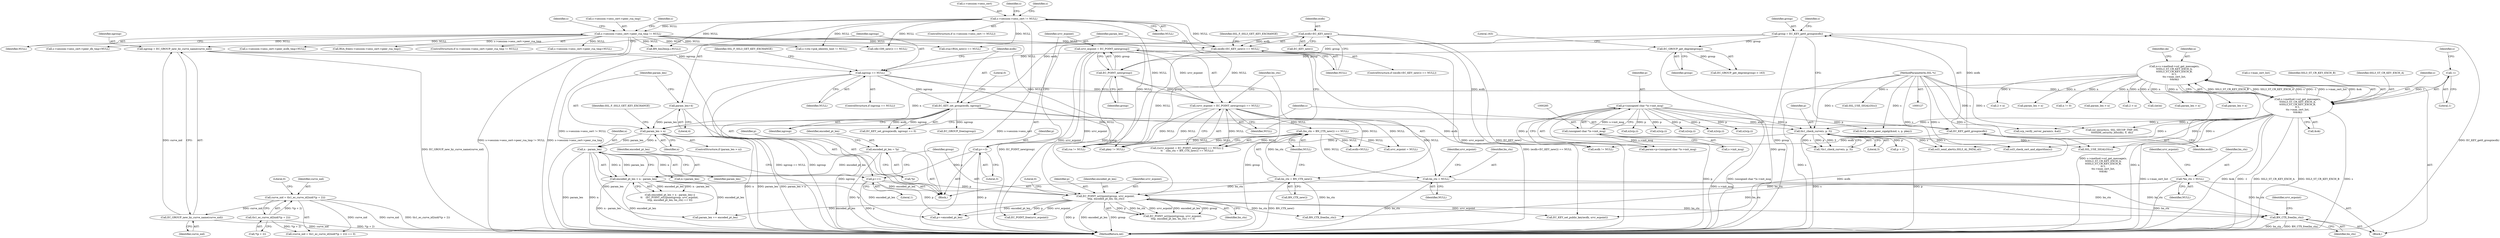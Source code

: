 digraph "0_openssl_ce325c60c74b0fa784f5872404b722e120e5cab0_0@API" {
"1001774" [label="(Call,BN_CTX_free(bn_ctx))"];
"1001344" [label="(Call,EC_POINT_oct2point(group, srvr_ecpoint, \n\t\t\tp, encoded_pt_len, bn_ctx))"];
"1001316" [label="(Call,EC_POINT_new(group))"];
"1001282" [label="(Call,group = EC_KEY_get0_group(ecdh))"];
"1001284" [label="(Call,EC_KEY_get0_group(ecdh))"];
"1001271" [label="(Call,EC_KEY_set_group(ecdh, ngroup))"];
"1001206" [label="(Call,ecdh=EC_KEY_new())"];
"1001261" [label="(Call,ngroup == NULL)"];
"1001256" [label="(Call,ngroup = EC_GROUP_new_by_curve_name(curve_nid))"];
"1001258" [label="(Call,EC_GROUP_new_by_curve_name(curve_nid))"];
"1001240" [label="(Call,curve_nid = tls1_ec_curve_id2nid(*(p + 2)))"];
"1001242" [label="(Call,tls1_ec_curve_id2nid(*(p + 2)))"];
"1001205" [label="(Call,(ecdh=EC_KEY_new()) == NULL)"];
"1000290" [label="(Call,s->session->sess_cert != NULL)"];
"1000299" [label="(Call,s->session->sess_cert->peer_rsa_tmp != NULL)"];
"1001297" [label="(Call,EC_GROUP_get_degree(group))"];
"1001314" [label="(Call,srvr_ecpoint = EC_POINT_new(group))"];
"1001333" [label="(Call,p+=1)"];
"1001308" [label="(Call,p+=3)"];
"1001229" [label="(Call,tls1_check_curve(s, p, 3))"];
"1000184" [label="(Call,s->method->ssl_get_message(s,\n\t\tSSL3_ST_CR_KEY_EXCH_A,\n\t\tSSL3_ST_CR_KEY_EXCH_B,\n\t\t-1,\n\t\ts->max_cert_list,\n\t\t&ok))"];
"1000128" [label="(MethodParameterIn,SSL *s)"];
"1000188" [label="(Call,-1)"];
"1000282" [label="(Call,p=(unsigned char *)s->init_msg)"];
"1000284" [label="(Call,(unsigned char *)s->init_msg)"];
"1001338" [label="(Call,encoded_pt_len > n - param_len)"];
"1001329" [label="(Call,encoded_pt_len = *p)"];
"1001340" [label="(Call,n - param_len)"];
"1001219" [label="(Call,param_len > n)"];
"1001215" [label="(Call,param_len=4)"];
"1000182" [label="(Call,n=s->method->ssl_get_message(s,\n\t\tSSL3_ST_CR_KEY_EXCH_A,\n\t\tSSL3_ST_CR_KEY_EXCH_B,\n\t\t-1,\n\t\ts->max_cert_list,\n\t\t&ok))"];
"1001320" [label="(Call,bn_ctx = BN_CTX_new())"];
"1000164" [label="(Call,*bn_ctx = NULL)"];
"1001422" [label="(Call,bn_ctx = NULL)"];
"1001313" [label="(Call,(srvr_ecpoint = EC_POINT_new(group)) == NULL)"];
"1001319" [label="(Call,(bn_ctx = BN_CTX_new()) == NULL)"];
"1001115" [label="(Call,ssl_security(s, SSL_SECOP_TMP_DH,\n\t\t\t\t\t\tDH_security_bits(dh), 0, dh))"];
"1001285" [label="(Identifier,ecdh)"];
"1001262" [label="(Identifier,ngroup)"];
"1000189" [label="(Literal,1)"];
"1001215" [label="(Call,param_len=4)"];
"1001309" [label="(Identifier,p)"];
"1000298" [label="(ControlStructure,if (s->session->sess_cert->peer_rsa_tmp != NULL))"];
"1001232" [label="(Literal,3)"];
"1001284" [label="(Call,EC_KEY_get0_group(ecdh))"];
"1000290" [label="(Call,s->session->sess_cert != NULL)"];
"1001247" [label="(Literal,0)"];
"1001776" [label="(Call,EC_POINT_free(srvr_ecpoint))"];
"1001292" [label="(Identifier,s)"];
"1001270" [label="(Call,EC_KEY_set_group(ecdh, ngroup) == 0)"];
"1000821" [label="(Call,n2s(p,i))"];
"1000169" [label="(Identifier,srvr_ecpoint)"];
"1001312" [label="(Call,((srvr_ecpoint = EC_POINT_new(group)) == NULL) ||\n\t\t    ((bn_ctx = BN_CTX_new()) == NULL))"];
"1001315" [label="(Identifier,srvr_ecpoint)"];
"1001775" [label="(Identifier,bn_ctx)"];
"1000296" [label="(Identifier,NULL)"];
"1001244" [label="(Call,p + 2)"];
"1001217" [label="(Literal,4)"];
"1000307" [label="(Identifier,NULL)"];
"1000313" [label="(Identifier,s)"];
"1000164" [label="(Call,*bn_ctx = NULL)"];
"1000186" [label="(Identifier,SSL3_ST_CR_KEY_EXCH_A)"];
"1001337" [label="(Call,(encoded_pt_len > n - param_len) ||\n\t\t    (EC_POINT_oct2point(group, srvr_ecpoint, \n\t\t\tp, encoded_pt_len, bn_ctx) == 0))"];
"1001350" [label="(Literal,0)"];
"1001257" [label="(Identifier,ngroup)"];
"1000300" [label="(Call,s->session->sess_cert->peer_rsa_tmp)"];
"1000182" [label="(Call,n=s->method->ssl_get_message(s,\n\t\tSSL3_ST_CR_KEY_EXCH_A,\n\t\tSSL3_ST_CR_KEY_EXCH_B,\n\t\t-1,\n\t\ts->max_cert_list,\n\t\t&ok))"];
"1001345" [label="(Identifier,group)"];
"1001314" [label="(Call,srvr_ecpoint = EC_POINT_new(group))"];
"1001319" [label="(Call,(bn_ctx = BN_CTX_new()) == NULL)"];
"1001423" [label="(Identifier,bn_ctx)"];
"1001282" [label="(Call,group = EC_KEY_get0_group(ecdh))"];
"1001274" [label="(Literal,0)"];
"1001218" [label="(ControlStructure,if (param_len > n))"];
"1001347" [label="(Identifier,p)"];
"1001331" [label="(Call,*p)"];
"1000282" [label="(Call,p=(unsigned char *)s->init_msg)"];
"1000129" [label="(Block,)"];
"1001207" [label="(Identifier,ecdh)"];
"1001362" [label="(Call,p+=encoded_pt_len)"];
"1001777" [label="(Identifier,srvr_ecpoint)"];
"1000291" [label="(Call,s->session->sess_cert)"];
"1000330" [label="(Identifier,s)"];
"1001205" [label="(Call,(ecdh=EC_KEY_new()) == NULL)"];
"1001349" [label="(Identifier,bn_ctx)"];
"1001505" [label="(Call,n2s(p,i))"];
"1001256" [label="(Call,ngroup = EC_GROUP_new_by_curve_name(curve_nid))"];
"1001321" [label="(Identifier,bn_ctx)"];
"1001258" [label="(Call,EC_GROUP_new_by_curve_name(curve_nid))"];
"1001426" [label="(Identifier,srvr_ecpoint)"];
"1001405" [label="(Call,EC_KEY_set_public_key(ecdh, srvr_ecpoint))"];
"1001220" [label="(Identifier,param_len)"];
"1001422" [label="(Call,bn_ctx = NULL)"];
"1001540" [label="(Call,SSL_USE_SIGALGS(s))"];
"1001313" [label="(Call,(srvr_ecpoint = EC_POINT_new(group)) == NULL)"];
"1001356" [label="(Call,param_len += encoded_pt_len)"];
"1001344" [label="(Call,EC_POINT_oct2point(group, srvr_ecpoint, \n\t\t\tp, encoded_pt_len, bn_ctx))"];
"1001260" [label="(ControlStructure,if (ngroup == NULL))"];
"1001333" [label="(Call,p+=1)"];
"1001790" [label="(MethodReturn,int)"];
"1001297" [label="(Call,EC_GROUP_get_degree(group))"];
"1001206" [label="(Call,ecdh=EC_KEY_new())"];
"1001272" [label="(Identifier,ecdh)"];
"1000955" [label="(Call,(dh=DH_new()) == NULL)"];
"1000422" [label="(Call,n2s(p,i))"];
"1001739" [label="(Call,n != 0)"];
"1000286" [label="(Call,s->init_msg)"];
"1001342" [label="(Identifier,param_len)"];
"1000414" [label="(Call,param_len > n)"];
"1000185" [label="(Identifier,s)"];
"1000280" [label="(Call,param=p=(unsigned char *)s->init_msg)"];
"1001266" [label="(Identifier,SSL_F_SSL3_GET_KEY_EXCHANGE)"];
"1000166" [label="(Identifier,NULL)"];
"1001231" [label="(Identifier,p)"];
"1001208" [label="(Call,EC_KEY_new())"];
"1000191" [label="(Identifier,s)"];
"1001308" [label="(Call,p+=3)"];
"1001452" [label="(Call,2 > n)"];
"1001243" [label="(Call,*(p + 2))"];
"1001359" [label="(Call,n-=param_len)"];
"1001348" [label="(Identifier,encoded_pt_len)"];
"1001212" [label="(Identifier,SSL_F_SSL3_GET_KEY_EXCHANGE)"];
"1001417" [label="(Call,ecdh=NULL)"];
"1001427" [label="(Call,srvr_ecpoint = NULL)"];
"1001310" [label="(Literal,3)"];
"1000383" [label="(Identifier,s)"];
"1001239" [label="(Call,(curve_nid = tls1_ec_curve_id2nid(*(p + 2))) == 0)"];
"1000552" [label="(Call,BN_bin2bn(p,i,NULL))"];
"1000317" [label="(Call,s->session->sess_cert->peer_rsa_tmp=NULL)"];
"1001259" [label="(Identifier,curve_nid)"];
"1000466" [label="(Call,s->ctx->psk_identity_hint != NULL)"];
"1001229" [label="(Call,tls1_check_curve(s, p, 3))"];
"1001755" [label="(Call,ssl3_send_alert(s,SSL3_AL_FATAL,al))"];
"1000190" [label="(Call,s->max_cert_list)"];
"1001273" [label="(Identifier,ngroup)"];
"1001339" [label="(Identifier,encoded_pt_len)"];
"1000187" [label="(Identifier,SSL3_ST_CR_KEY_EXCH_B)"];
"1001462" [label="(Call,tls12_check_peer_sigalg(&md, s, p, pkey))"];
"1001340" [label="(Call,n - param_len)"];
"1001334" [label="(Identifier,p)"];
"1000188" [label="(Call,-1)"];
"1000283" [label="(Identifier,p)"];
"1000183" [label="(Identifier,n)"];
"1001209" [label="(Identifier,NULL)"];
"1001732" [label="(Call,ssl3_check_cert_and_algorithm(s))"];
"1001242" [label="(Call,tls1_ec_curve_id2nid(*(p + 2)))"];
"1000289" [label="(ControlStructure,if (s->session->sess_cert != NULL))"];
"1001299" [label="(Literal,163)"];
"1000728" [label="(Call,srp_verify_server_param(s, &al))"];
"1001338" [label="(Call,encoded_pt_len > n - param_len)"];
"1000199" [label="(Call,(int)n)"];
"1001763" [label="(Call,rsa != NULL)"];
"1001201" [label="(Block,)"];
"1001298" [label="(Identifier,group)"];
"1001335" [label="(Literal,1)"];
"1001317" [label="(Identifier,group)"];
"1001420" [label="(Call,BN_CTX_free(bn_ctx))"];
"1000519" [label="(Call,param_len > n)"];
"1001271" [label="(Call,EC_KEY_set_group(ecdh, ngroup))"];
"1001261" [label="(Call,ngroup == NULL)"];
"1000343" [label="(Call,s->session->sess_cert->peer_dh_tmp=NULL)"];
"1001346" [label="(Identifier,srvr_ecpoint)"];
"1001224" [label="(Identifier,SSL_F_SSL3_GET_KEY_EXCHANGE)"];
"1000184" [label="(Call,s->method->ssl_get_message(s,\n\t\tSSL3_ST_CR_KEY_EXCH_A,\n\t\tSSL3_ST_CR_KEY_EXCH_B,\n\t\t-1,\n\t\ts->max_cert_list,\n\t\t&ok))"];
"1000284" [label="(Call,(unsigned char *)s->init_msg)"];
"1001779" [label="(Call,ecdh != NULL)"];
"1000527" [label="(Call,n2s(p,i))"];
"1001322" [label="(Call,BN_CTX_new())"];
"1000128" [label="(MethodParameterIn,SSL *s)"];
"1001221" [label="(Identifier,n)"];
"1001204" [label="(ControlStructure,if ((ecdh=EC_KEY_new()) == NULL))"];
"1001230" [label="(Identifier,s)"];
"1001320" [label="(Call,bn_ctx = BN_CTX_new())"];
"1001447" [label="(Call,SSL_USE_SIGALGS(s))"];
"1001442" [label="(Call,pkey != NULL)"];
"1001219" [label="(Call,param_len > n)"];
"1001329" [label="(Call,encoded_pt_len = *p)"];
"1000369" [label="(Call,s->session->sess_cert->peer_ecdh_tmp=NULL)"];
"1001316" [label="(Call,EC_POINT_new(group))"];
"1001323" [label="(Identifier,NULL)"];
"1001216" [label="(Identifier,param_len)"];
"1000813" [label="(Call,param_len > n)"];
"1001497" [label="(Call,2 > n)"];
"1000977" [label="(Call,n2s(p,i))"];
"1000969" [label="(Call,param_len > n)"];
"1001263" [label="(Identifier,NULL)"];
"1001241" [label="(Identifier,curve_nid)"];
"1001228" [label="(Call,!tls1_check_curve(s, p, 3))"];
"1001774" [label="(Call,BN_CTX_free(bn_ctx))"];
"1001341" [label="(Identifier,n)"];
"1001283" [label="(Identifier,group)"];
"1000799" [label="(Call,(rsa=RSA_new()) == NULL)"];
"1000303" [label="(Identifier,s)"];
"1000197" [label="(Identifier,ok)"];
"1001318" [label="(Identifier,NULL)"];
"1001296" [label="(Call,EC_GROUP_get_degree(group) > 163)"];
"1000299" [label="(Call,s->session->sess_cert->peer_rsa_tmp != NULL)"];
"1001424" [label="(Identifier,NULL)"];
"1001280" [label="(Call,EC_GROUP_free(ngroup))"];
"1001330" [label="(Identifier,encoded_pt_len)"];
"1000165" [label="(Identifier,bn_ctx)"];
"1000309" [label="(Call,RSA_free(s->session->sess_cert->peer_rsa_tmp))"];
"1001343" [label="(Call,EC_POINT_oct2point(group, srvr_ecpoint, \n\t\t\tp, encoded_pt_len, bn_ctx) == 0)"];
"1001240" [label="(Call,curve_nid = tls1_ec_curve_id2nid(*(p + 2)))"];
"1000193" [label="(Call,&ok)"];
"1001774" -> "1000129"  [label="AST: "];
"1001774" -> "1001775"  [label="CFG: "];
"1001775" -> "1001774"  [label="AST: "];
"1001777" -> "1001774"  [label="CFG: "];
"1001774" -> "1001790"  [label="DDG: BN_CTX_free(bn_ctx)"];
"1001774" -> "1001790"  [label="DDG: bn_ctx"];
"1001344" -> "1001774"  [label="DDG: bn_ctx"];
"1001320" -> "1001774"  [label="DDG: bn_ctx"];
"1001422" -> "1001774"  [label="DDG: bn_ctx"];
"1000164" -> "1001774"  [label="DDG: bn_ctx"];
"1001344" -> "1001343"  [label="AST: "];
"1001344" -> "1001349"  [label="CFG: "];
"1001345" -> "1001344"  [label="AST: "];
"1001346" -> "1001344"  [label="AST: "];
"1001347" -> "1001344"  [label="AST: "];
"1001348" -> "1001344"  [label="AST: "];
"1001349" -> "1001344"  [label="AST: "];
"1001350" -> "1001344"  [label="CFG: "];
"1001344" -> "1001790"  [label="DDG: p"];
"1001344" -> "1001790"  [label="DDG: encoded_pt_len"];
"1001344" -> "1001790"  [label="DDG: group"];
"1001344" -> "1001343"  [label="DDG: p"];
"1001344" -> "1001343"  [label="DDG: bn_ctx"];
"1001344" -> "1001343"  [label="DDG: srvr_ecpoint"];
"1001344" -> "1001343"  [label="DDG: encoded_pt_len"];
"1001344" -> "1001343"  [label="DDG: group"];
"1001316" -> "1001344"  [label="DDG: group"];
"1001314" -> "1001344"  [label="DDG: srvr_ecpoint"];
"1001333" -> "1001344"  [label="DDG: p"];
"1001338" -> "1001344"  [label="DDG: encoded_pt_len"];
"1001320" -> "1001344"  [label="DDG: bn_ctx"];
"1000164" -> "1001344"  [label="DDG: bn_ctx"];
"1001344" -> "1001356"  [label="DDG: encoded_pt_len"];
"1001344" -> "1001362"  [label="DDG: encoded_pt_len"];
"1001344" -> "1001362"  [label="DDG: p"];
"1001344" -> "1001405"  [label="DDG: srvr_ecpoint"];
"1001344" -> "1001420"  [label="DDG: bn_ctx"];
"1001344" -> "1001776"  [label="DDG: srvr_ecpoint"];
"1001316" -> "1001314"  [label="AST: "];
"1001316" -> "1001317"  [label="CFG: "];
"1001317" -> "1001316"  [label="AST: "];
"1001314" -> "1001316"  [label="CFG: "];
"1001316" -> "1001790"  [label="DDG: group"];
"1001316" -> "1001313"  [label="DDG: group"];
"1001316" -> "1001314"  [label="DDG: group"];
"1001282" -> "1001316"  [label="DDG: group"];
"1001297" -> "1001316"  [label="DDG: group"];
"1001282" -> "1001201"  [label="AST: "];
"1001282" -> "1001284"  [label="CFG: "];
"1001283" -> "1001282"  [label="AST: "];
"1001284" -> "1001282"  [label="AST: "];
"1001292" -> "1001282"  [label="CFG: "];
"1001282" -> "1001790"  [label="DDG: group"];
"1001282" -> "1001790"  [label="DDG: EC_KEY_get0_group(ecdh)"];
"1001284" -> "1001282"  [label="DDG: ecdh"];
"1001282" -> "1001297"  [label="DDG: group"];
"1001284" -> "1001285"  [label="CFG: "];
"1001285" -> "1001284"  [label="AST: "];
"1001271" -> "1001284"  [label="DDG: ecdh"];
"1001284" -> "1001405"  [label="DDG: ecdh"];
"1001284" -> "1001779"  [label="DDG: ecdh"];
"1001271" -> "1001270"  [label="AST: "];
"1001271" -> "1001273"  [label="CFG: "];
"1001272" -> "1001271"  [label="AST: "];
"1001273" -> "1001271"  [label="AST: "];
"1001274" -> "1001271"  [label="CFG: "];
"1001271" -> "1001790"  [label="DDG: ngroup"];
"1001271" -> "1001270"  [label="DDG: ecdh"];
"1001271" -> "1001270"  [label="DDG: ngroup"];
"1001206" -> "1001271"  [label="DDG: ecdh"];
"1001261" -> "1001271"  [label="DDG: ngroup"];
"1001271" -> "1001280"  [label="DDG: ngroup"];
"1001271" -> "1001779"  [label="DDG: ecdh"];
"1001206" -> "1001205"  [label="AST: "];
"1001206" -> "1001208"  [label="CFG: "];
"1001207" -> "1001206"  [label="AST: "];
"1001208" -> "1001206"  [label="AST: "];
"1001209" -> "1001206"  [label="CFG: "];
"1001206" -> "1001790"  [label="DDG: EC_KEY_new()"];
"1001206" -> "1001205"  [label="DDG: ecdh"];
"1001206" -> "1001779"  [label="DDG: ecdh"];
"1001261" -> "1001260"  [label="AST: "];
"1001261" -> "1001263"  [label="CFG: "];
"1001262" -> "1001261"  [label="AST: "];
"1001263" -> "1001261"  [label="AST: "];
"1001266" -> "1001261"  [label="CFG: "];
"1001272" -> "1001261"  [label="CFG: "];
"1001261" -> "1001790"  [label="DDG: ngroup"];
"1001261" -> "1001790"  [label="DDG: ngroup == NULL"];
"1001256" -> "1001261"  [label="DDG: ngroup"];
"1001205" -> "1001261"  [label="DDG: NULL"];
"1001261" -> "1001313"  [label="DDG: NULL"];
"1001261" -> "1001763"  [label="DDG: NULL"];
"1001256" -> "1001201"  [label="AST: "];
"1001256" -> "1001258"  [label="CFG: "];
"1001257" -> "1001256"  [label="AST: "];
"1001258" -> "1001256"  [label="AST: "];
"1001262" -> "1001256"  [label="CFG: "];
"1001256" -> "1001790"  [label="DDG: EC_GROUP_new_by_curve_name(curve_nid)"];
"1001258" -> "1001256"  [label="DDG: curve_nid"];
"1001258" -> "1001259"  [label="CFG: "];
"1001259" -> "1001258"  [label="AST: "];
"1001258" -> "1001790"  [label="DDG: curve_nid"];
"1001240" -> "1001258"  [label="DDG: curve_nid"];
"1001240" -> "1001239"  [label="AST: "];
"1001240" -> "1001242"  [label="CFG: "];
"1001241" -> "1001240"  [label="AST: "];
"1001242" -> "1001240"  [label="AST: "];
"1001247" -> "1001240"  [label="CFG: "];
"1001240" -> "1001790"  [label="DDG: curve_nid"];
"1001240" -> "1001790"  [label="DDG: tls1_ec_curve_id2nid(*(p + 2))"];
"1001240" -> "1001239"  [label="DDG: curve_nid"];
"1001242" -> "1001240"  [label="DDG: *(p + 2)"];
"1001242" -> "1001243"  [label="CFG: "];
"1001243" -> "1001242"  [label="AST: "];
"1001242" -> "1001790"  [label="DDG: *(p + 2)"];
"1001242" -> "1001239"  [label="DDG: *(p + 2)"];
"1001205" -> "1001204"  [label="AST: "];
"1001205" -> "1001209"  [label="CFG: "];
"1001209" -> "1001205"  [label="AST: "];
"1001212" -> "1001205"  [label="CFG: "];
"1001216" -> "1001205"  [label="CFG: "];
"1001205" -> "1001790"  [label="DDG: (ecdh=EC_KEY_new()) == NULL"];
"1000290" -> "1001205"  [label="DDG: NULL"];
"1000299" -> "1001205"  [label="DDG: NULL"];
"1001205" -> "1001763"  [label="DDG: NULL"];
"1000290" -> "1000289"  [label="AST: "];
"1000290" -> "1000296"  [label="CFG: "];
"1000291" -> "1000290"  [label="AST: "];
"1000296" -> "1000290"  [label="AST: "];
"1000303" -> "1000290"  [label="CFG: "];
"1000383" -> "1000290"  [label="CFG: "];
"1000290" -> "1001790"  [label="DDG: s->session->sess_cert"];
"1000290" -> "1001790"  [label="DDG: s->session->sess_cert != NULL"];
"1000290" -> "1000299"  [label="DDG: NULL"];
"1000290" -> "1000466"  [label="DDG: NULL"];
"1000290" -> "1000552"  [label="DDG: NULL"];
"1000290" -> "1000799"  [label="DDG: NULL"];
"1000290" -> "1000955"  [label="DDG: NULL"];
"1000290" -> "1001442"  [label="DDG: NULL"];
"1000290" -> "1001763"  [label="DDG: NULL"];
"1000299" -> "1000298"  [label="AST: "];
"1000299" -> "1000307"  [label="CFG: "];
"1000300" -> "1000299"  [label="AST: "];
"1000307" -> "1000299"  [label="AST: "];
"1000313" -> "1000299"  [label="CFG: "];
"1000330" -> "1000299"  [label="CFG: "];
"1000299" -> "1001790"  [label="DDG: s->session->sess_cert->peer_rsa_tmp != NULL"];
"1000299" -> "1001790"  [label="DDG: s->session->sess_cert->peer_rsa_tmp"];
"1000299" -> "1000309"  [label="DDG: s->session->sess_cert->peer_rsa_tmp"];
"1000299" -> "1000317"  [label="DDG: NULL"];
"1000299" -> "1000343"  [label="DDG: NULL"];
"1000299" -> "1000369"  [label="DDG: NULL"];
"1000299" -> "1000466"  [label="DDG: NULL"];
"1000299" -> "1000552"  [label="DDG: NULL"];
"1000299" -> "1000799"  [label="DDG: NULL"];
"1000299" -> "1000955"  [label="DDG: NULL"];
"1000299" -> "1001442"  [label="DDG: NULL"];
"1000299" -> "1001763"  [label="DDG: NULL"];
"1001297" -> "1001296"  [label="AST: "];
"1001297" -> "1001298"  [label="CFG: "];
"1001298" -> "1001297"  [label="AST: "];
"1001299" -> "1001297"  [label="CFG: "];
"1001297" -> "1001790"  [label="DDG: group"];
"1001297" -> "1001296"  [label="DDG: group"];
"1001314" -> "1001313"  [label="AST: "];
"1001315" -> "1001314"  [label="AST: "];
"1001318" -> "1001314"  [label="CFG: "];
"1001314" -> "1001790"  [label="DDG: EC_POINT_new(group)"];
"1001314" -> "1001313"  [label="DDG: srvr_ecpoint"];
"1001314" -> "1001405"  [label="DDG: srvr_ecpoint"];
"1001314" -> "1001776"  [label="DDG: srvr_ecpoint"];
"1001333" -> "1001201"  [label="AST: "];
"1001333" -> "1001335"  [label="CFG: "];
"1001334" -> "1001333"  [label="AST: "];
"1001335" -> "1001333"  [label="AST: "];
"1001339" -> "1001333"  [label="CFG: "];
"1001333" -> "1001790"  [label="DDG: p"];
"1001308" -> "1001333"  [label="DDG: p"];
"1001333" -> "1001362"  [label="DDG: p"];
"1001308" -> "1001201"  [label="AST: "];
"1001308" -> "1001310"  [label="CFG: "];
"1001309" -> "1001308"  [label="AST: "];
"1001310" -> "1001308"  [label="AST: "];
"1001315" -> "1001308"  [label="CFG: "];
"1001308" -> "1001790"  [label="DDG: p"];
"1001229" -> "1001308"  [label="DDG: p"];
"1001229" -> "1001228"  [label="AST: "];
"1001229" -> "1001232"  [label="CFG: "];
"1001230" -> "1001229"  [label="AST: "];
"1001231" -> "1001229"  [label="AST: "];
"1001232" -> "1001229"  [label="AST: "];
"1001228" -> "1001229"  [label="CFG: "];
"1001229" -> "1001790"  [label="DDG: s"];
"1001229" -> "1001790"  [label="DDG: p"];
"1001229" -> "1001228"  [label="DDG: s"];
"1001229" -> "1001228"  [label="DDG: p"];
"1001229" -> "1001228"  [label="DDG: 3"];
"1000184" -> "1001229"  [label="DDG: s"];
"1000128" -> "1001229"  [label="DDG: s"];
"1000282" -> "1001229"  [label="DDG: p"];
"1001229" -> "1001244"  [label="DDG: p"];
"1001229" -> "1001447"  [label="DDG: s"];
"1001229" -> "1001732"  [label="DDG: s"];
"1001229" -> "1001755"  [label="DDG: s"];
"1000184" -> "1000182"  [label="AST: "];
"1000184" -> "1000193"  [label="CFG: "];
"1000185" -> "1000184"  [label="AST: "];
"1000186" -> "1000184"  [label="AST: "];
"1000187" -> "1000184"  [label="AST: "];
"1000188" -> "1000184"  [label="AST: "];
"1000190" -> "1000184"  [label="AST: "];
"1000193" -> "1000184"  [label="AST: "];
"1000182" -> "1000184"  [label="CFG: "];
"1000184" -> "1001790"  [label="DDG: -1"];
"1000184" -> "1001790"  [label="DDG: SSL3_ST_CR_KEY_EXCH_A"];
"1000184" -> "1001790"  [label="DDG: SSL3_ST_CR_KEY_EXCH_B"];
"1000184" -> "1001790"  [label="DDG: s"];
"1000184" -> "1001790"  [label="DDG: s->max_cert_list"];
"1000184" -> "1001790"  [label="DDG: &ok"];
"1000184" -> "1000182"  [label="DDG: SSL3_ST_CR_KEY_EXCH_B"];
"1000184" -> "1000182"  [label="DDG: SSL3_ST_CR_KEY_EXCH_A"];
"1000184" -> "1000182"  [label="DDG: s"];
"1000184" -> "1000182"  [label="DDG: -1"];
"1000184" -> "1000182"  [label="DDG: s->max_cert_list"];
"1000184" -> "1000182"  [label="DDG: &ok"];
"1000128" -> "1000184"  [label="DDG: s"];
"1000188" -> "1000184"  [label="DDG: 1"];
"1000184" -> "1000728"  [label="DDG: s"];
"1000184" -> "1001115"  [label="DDG: s"];
"1000184" -> "1001447"  [label="DDG: s"];
"1000184" -> "1001732"  [label="DDG: s"];
"1000184" -> "1001755"  [label="DDG: s"];
"1000128" -> "1000127"  [label="AST: "];
"1000128" -> "1001790"  [label="DDG: s"];
"1000128" -> "1000728"  [label="DDG: s"];
"1000128" -> "1001115"  [label="DDG: s"];
"1000128" -> "1001447"  [label="DDG: s"];
"1000128" -> "1001462"  [label="DDG: s"];
"1000128" -> "1001540"  [label="DDG: s"];
"1000128" -> "1001732"  [label="DDG: s"];
"1000128" -> "1001755"  [label="DDG: s"];
"1000188" -> "1000189"  [label="CFG: "];
"1000189" -> "1000188"  [label="AST: "];
"1000191" -> "1000188"  [label="CFG: "];
"1000282" -> "1000280"  [label="AST: "];
"1000282" -> "1000284"  [label="CFG: "];
"1000283" -> "1000282"  [label="AST: "];
"1000284" -> "1000282"  [label="AST: "];
"1000280" -> "1000282"  [label="CFG: "];
"1000282" -> "1001790"  [label="DDG: (unsigned char *)s->init_msg"];
"1000282" -> "1001790"  [label="DDG: p"];
"1000282" -> "1000280"  [label="DDG: p"];
"1000284" -> "1000282"  [label="DDG: s->init_msg"];
"1000282" -> "1000422"  [label="DDG: p"];
"1000282" -> "1000527"  [label="DDG: p"];
"1000282" -> "1000821"  [label="DDG: p"];
"1000282" -> "1000977"  [label="DDG: p"];
"1000282" -> "1001462"  [label="DDG: p"];
"1000282" -> "1001505"  [label="DDG: p"];
"1000284" -> "1000286"  [label="CFG: "];
"1000285" -> "1000284"  [label="AST: "];
"1000286" -> "1000284"  [label="AST: "];
"1000284" -> "1001790"  [label="DDG: s->init_msg"];
"1000284" -> "1000280"  [label="DDG: s->init_msg"];
"1001338" -> "1001337"  [label="AST: "];
"1001338" -> "1001340"  [label="CFG: "];
"1001339" -> "1001338"  [label="AST: "];
"1001340" -> "1001338"  [label="AST: "];
"1001345" -> "1001338"  [label="CFG: "];
"1001337" -> "1001338"  [label="CFG: "];
"1001338" -> "1001790"  [label="DDG: encoded_pt_len"];
"1001338" -> "1001790"  [label="DDG: n - param_len"];
"1001338" -> "1001337"  [label="DDG: encoded_pt_len"];
"1001338" -> "1001337"  [label="DDG: n - param_len"];
"1001329" -> "1001338"  [label="DDG: encoded_pt_len"];
"1001340" -> "1001338"  [label="DDG: n"];
"1001340" -> "1001338"  [label="DDG: param_len"];
"1001338" -> "1001356"  [label="DDG: encoded_pt_len"];
"1001338" -> "1001362"  [label="DDG: encoded_pt_len"];
"1001329" -> "1001201"  [label="AST: "];
"1001329" -> "1001331"  [label="CFG: "];
"1001330" -> "1001329"  [label="AST: "];
"1001331" -> "1001329"  [label="AST: "];
"1001334" -> "1001329"  [label="CFG: "];
"1001329" -> "1001790"  [label="DDG: *p"];
"1001340" -> "1001342"  [label="CFG: "];
"1001341" -> "1001340"  [label="AST: "];
"1001342" -> "1001340"  [label="AST: "];
"1001340" -> "1001790"  [label="DDG: param_len"];
"1001340" -> "1001790"  [label="DDG: n"];
"1001219" -> "1001340"  [label="DDG: n"];
"1001219" -> "1001340"  [label="DDG: param_len"];
"1001340" -> "1001356"  [label="DDG: param_len"];
"1001340" -> "1001359"  [label="DDG: n"];
"1001219" -> "1001218"  [label="AST: "];
"1001219" -> "1001221"  [label="CFG: "];
"1001220" -> "1001219"  [label="AST: "];
"1001221" -> "1001219"  [label="AST: "];
"1001224" -> "1001219"  [label="CFG: "];
"1001230" -> "1001219"  [label="CFG: "];
"1001219" -> "1001790"  [label="DDG: n"];
"1001219" -> "1001790"  [label="DDG: param_len"];
"1001219" -> "1001790"  [label="DDG: param_len > n"];
"1001215" -> "1001219"  [label="DDG: param_len"];
"1000182" -> "1001219"  [label="DDG: n"];
"1001215" -> "1001201"  [label="AST: "];
"1001215" -> "1001217"  [label="CFG: "];
"1001216" -> "1001215"  [label="AST: "];
"1001217" -> "1001215"  [label="AST: "];
"1001220" -> "1001215"  [label="CFG: "];
"1000182" -> "1000129"  [label="AST: "];
"1000183" -> "1000182"  [label="AST: "];
"1000197" -> "1000182"  [label="CFG: "];
"1000182" -> "1001790"  [label="DDG: s->method->ssl_get_message(s,\n\t\tSSL3_ST_CR_KEY_EXCH_A,\n\t\tSSL3_ST_CR_KEY_EXCH_B,\n\t\t-1,\n\t\ts->max_cert_list,\n\t\t&ok)"];
"1000182" -> "1001790"  [label="DDG: n"];
"1000182" -> "1000199"  [label="DDG: n"];
"1000182" -> "1000414"  [label="DDG: n"];
"1000182" -> "1000519"  [label="DDG: n"];
"1000182" -> "1000813"  [label="DDG: n"];
"1000182" -> "1000969"  [label="DDG: n"];
"1000182" -> "1001452"  [label="DDG: n"];
"1000182" -> "1001497"  [label="DDG: n"];
"1000182" -> "1001739"  [label="DDG: n"];
"1001320" -> "1001319"  [label="AST: "];
"1001320" -> "1001322"  [label="CFG: "];
"1001321" -> "1001320"  [label="AST: "];
"1001322" -> "1001320"  [label="AST: "];
"1001323" -> "1001320"  [label="CFG: "];
"1001320" -> "1001790"  [label="DDG: BN_CTX_new()"];
"1001320" -> "1001319"  [label="DDG: bn_ctx"];
"1001320" -> "1001420"  [label="DDG: bn_ctx"];
"1000164" -> "1000129"  [label="AST: "];
"1000164" -> "1000166"  [label="CFG: "];
"1000165" -> "1000164"  [label="AST: "];
"1000166" -> "1000164"  [label="AST: "];
"1000169" -> "1000164"  [label="CFG: "];
"1000164" -> "1001790"  [label="DDG: bn_ctx"];
"1000164" -> "1001420"  [label="DDG: bn_ctx"];
"1001422" -> "1001201"  [label="AST: "];
"1001422" -> "1001424"  [label="CFG: "];
"1001423" -> "1001422"  [label="AST: "];
"1001424" -> "1001422"  [label="AST: "];
"1001426" -> "1001422"  [label="CFG: "];
"1001422" -> "1001790"  [label="DDG: bn_ctx"];
"1001313" -> "1001422"  [label="DDG: NULL"];
"1001319" -> "1001422"  [label="DDG: NULL"];
"1001313" -> "1001312"  [label="AST: "];
"1001313" -> "1001318"  [label="CFG: "];
"1001318" -> "1001313"  [label="AST: "];
"1001321" -> "1001313"  [label="CFG: "];
"1001312" -> "1001313"  [label="CFG: "];
"1001313" -> "1001312"  [label="DDG: NULL"];
"1001313" -> "1001319"  [label="DDG: NULL"];
"1001313" -> "1001417"  [label="DDG: NULL"];
"1001313" -> "1001427"  [label="DDG: NULL"];
"1001313" -> "1001442"  [label="DDG: NULL"];
"1001313" -> "1001763"  [label="DDG: NULL"];
"1001319" -> "1001312"  [label="AST: "];
"1001319" -> "1001323"  [label="CFG: "];
"1001323" -> "1001319"  [label="AST: "];
"1001312" -> "1001319"  [label="CFG: "];
"1001319" -> "1001312"  [label="DDG: NULL"];
"1001319" -> "1001417"  [label="DDG: NULL"];
"1001319" -> "1001427"  [label="DDG: NULL"];
"1001319" -> "1001442"  [label="DDG: NULL"];
"1001319" -> "1001763"  [label="DDG: NULL"];
}
